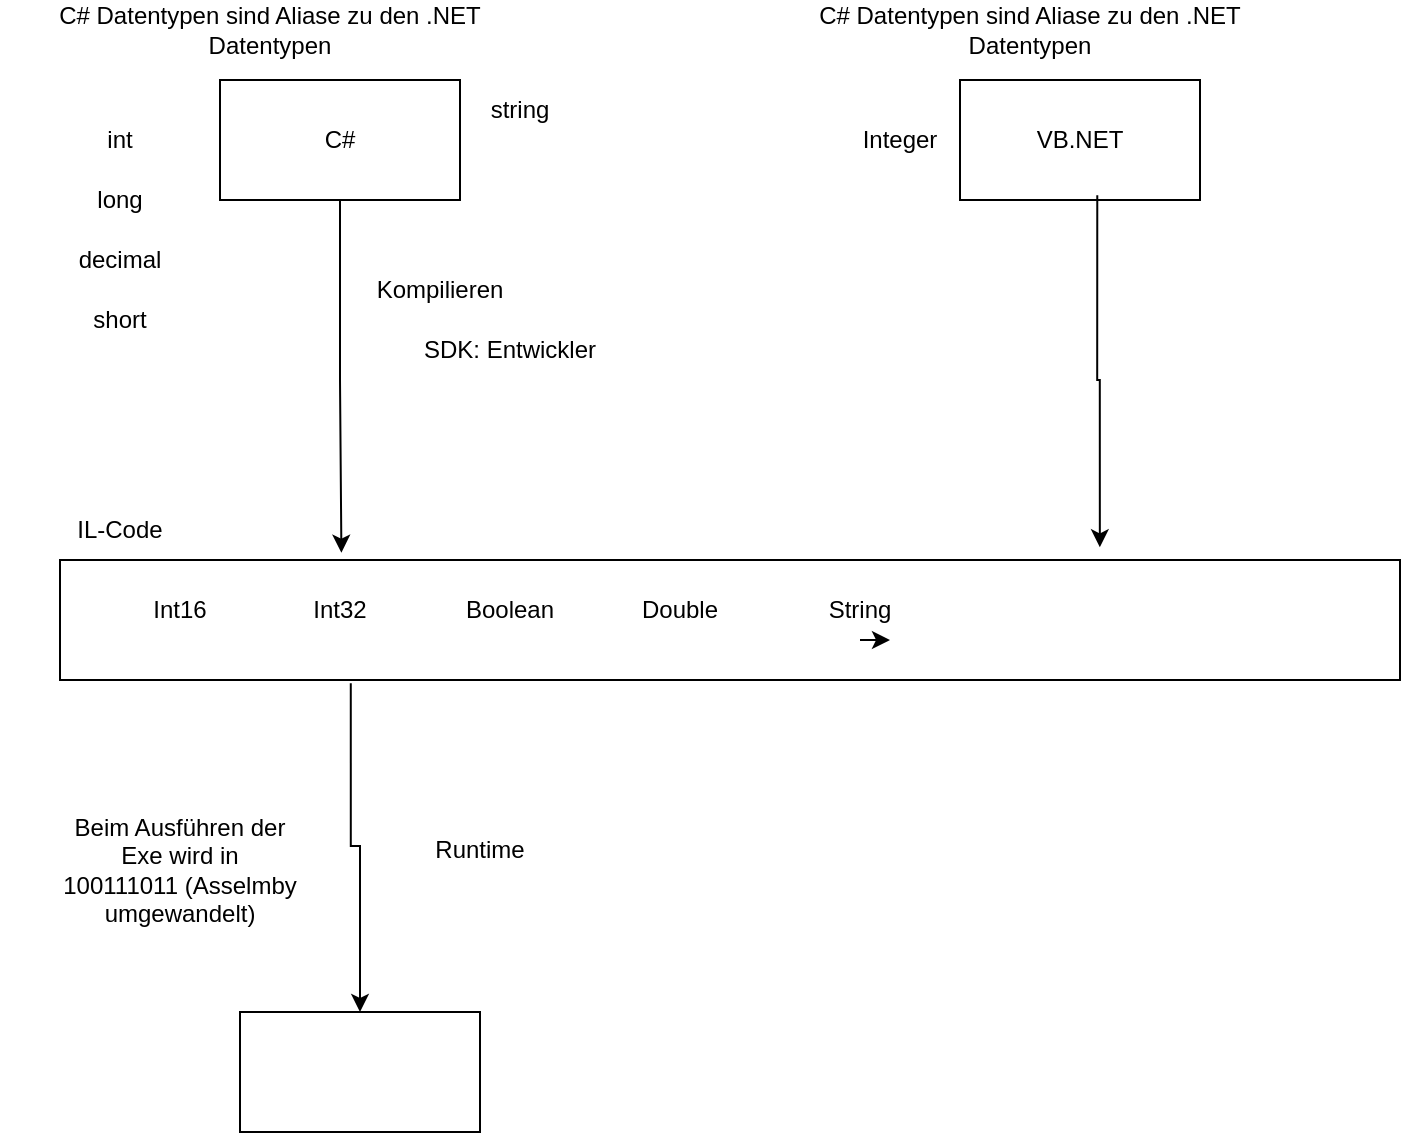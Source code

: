 <mxfile version="15.5.0" type="device"><diagram id="xsavXjZn6uSpNkHp7Q-F" name="Page-1"><mxGraphModel dx="1022" dy="1603" grid="1" gridSize="10" guides="1" tooltips="1" connect="1" arrows="1" fold="1" page="1" pageScale="1" pageWidth="827" pageHeight="1169" math="0" shadow="0"><root><mxCell id="0"/><mxCell id="1" parent="0"/><mxCell id="fg_ojeVIYqZ9RElyVr1y-1" value="C#" style="rounded=0;whiteSpace=wrap;html=1;" vertex="1" parent="1"><mxGeometry x="120" y="-1080" width="120" height="60" as="geometry"/></mxCell><mxCell id="fg_ojeVIYqZ9RElyVr1y-2" value="VB.NET" style="rounded=0;whiteSpace=wrap;html=1;" vertex="1" parent="1"><mxGeometry x="490" y="-1080" width="120" height="60" as="geometry"/></mxCell><mxCell id="fg_ojeVIYqZ9RElyVr1y-3" value="" style="rounded=0;whiteSpace=wrap;html=1;" vertex="1" parent="1"><mxGeometry x="40" y="-840" width="670" height="60" as="geometry"/></mxCell><mxCell id="fg_ojeVIYqZ9RElyVr1y-4" value="" style="endArrow=classic;html=1;rounded=0;edgeStyle=orthogonalEdgeStyle;exitX=0.5;exitY=1;exitDx=0;exitDy=0;entryX=0.21;entryY=-0.061;entryDx=0;entryDy=0;entryPerimeter=0;" edge="1" parent="1" source="fg_ojeVIYqZ9RElyVr1y-1" target="fg_ojeVIYqZ9RElyVr1y-3"><mxGeometry width="50" height="50" relative="1" as="geometry"><mxPoint x="410" y="-1000" as="sourcePoint"/><mxPoint x="460" y="-1050" as="targetPoint"/></mxGeometry></mxCell><mxCell id="fg_ojeVIYqZ9RElyVr1y-5" value="Kompilieren" style="text;html=1;strokeColor=none;fillColor=none;align=center;verticalAlign=middle;whiteSpace=wrap;rounded=0;" vertex="1" parent="1"><mxGeometry x="200" y="-990" width="60" height="30" as="geometry"/></mxCell><mxCell id="fg_ojeVIYqZ9RElyVr1y-6" value="IL-Code" style="text;html=1;strokeColor=none;fillColor=none;align=center;verticalAlign=middle;whiteSpace=wrap;rounded=0;" vertex="1" parent="1"><mxGeometry x="40" y="-870" width="60" height="30" as="geometry"/></mxCell><mxCell id="fg_ojeVIYqZ9RElyVr1y-7" value="Beim Ausführen der Exe wird in 100111011 (Asselmby umgewandelt)" style="text;html=1;strokeColor=none;fillColor=none;align=center;verticalAlign=middle;whiteSpace=wrap;rounded=0;" vertex="1" parent="1"><mxGeometry x="40" y="-700" width="120" height="30" as="geometry"/></mxCell><mxCell id="fg_ojeVIYqZ9RElyVr1y-9" value="" style="endArrow=classic;html=1;rounded=0;edgeStyle=orthogonalEdgeStyle;exitX=0.217;exitY=1.028;exitDx=0;exitDy=0;exitPerimeter=0;" edge="1" parent="1" source="fg_ojeVIYqZ9RElyVr1y-3" target="fg_ojeVIYqZ9RElyVr1y-10"><mxGeometry width="50" height="50" relative="1" as="geometry"><mxPoint x="410" y="-660" as="sourcePoint"/><mxPoint x="185" y="-630" as="targetPoint"/></mxGeometry></mxCell><mxCell id="fg_ojeVIYqZ9RElyVr1y-10" value="" style="rounded=0;whiteSpace=wrap;html=1;" vertex="1" parent="1"><mxGeometry x="130" y="-614" width="120" height="60" as="geometry"/></mxCell><mxCell id="fg_ojeVIYqZ9RElyVr1y-11" value="" style="endArrow=classic;html=1;rounded=0;edgeStyle=orthogonalEdgeStyle;entryX=0.776;entryY=-0.106;entryDx=0;entryDy=0;entryPerimeter=0;exitX=0.572;exitY=0.961;exitDx=0;exitDy=0;exitPerimeter=0;" edge="1" parent="1" source="fg_ojeVIYqZ9RElyVr1y-2" target="fg_ojeVIYqZ9RElyVr1y-3"><mxGeometry width="50" height="50" relative="1" as="geometry"><mxPoint x="410" y="-900" as="sourcePoint"/><mxPoint x="460" y="-950" as="targetPoint"/></mxGeometry></mxCell><mxCell id="fg_ojeVIYqZ9RElyVr1y-12" value="SDK: Entwickler" style="text;html=1;strokeColor=none;fillColor=none;align=center;verticalAlign=middle;whiteSpace=wrap;rounded=0;" vertex="1" parent="1"><mxGeometry x="200" y="-960" width="130" height="30" as="geometry"/></mxCell><mxCell id="fg_ojeVIYqZ9RElyVr1y-13" value="Runtime" style="text;html=1;strokeColor=none;fillColor=none;align=center;verticalAlign=middle;whiteSpace=wrap;rounded=0;" vertex="1" parent="1"><mxGeometry x="210" y="-710" width="80" height="30" as="geometry"/></mxCell><mxCell id="fg_ojeVIYqZ9RElyVr1y-14" value="Int16" style="text;html=1;strokeColor=none;fillColor=none;align=center;verticalAlign=middle;whiteSpace=wrap;rounded=0;" vertex="1" parent="1"><mxGeometry x="70" y="-830" width="60" height="30" as="geometry"/></mxCell><mxCell id="fg_ojeVIYqZ9RElyVr1y-15" value="Int32" style="text;html=1;strokeColor=none;fillColor=none;align=center;verticalAlign=middle;whiteSpace=wrap;rounded=0;" vertex="1" parent="1"><mxGeometry x="150" y="-830" width="60" height="30" as="geometry"/></mxCell><mxCell id="fg_ojeVIYqZ9RElyVr1y-18" value="Boolean" style="text;html=1;strokeColor=none;fillColor=none;align=center;verticalAlign=middle;whiteSpace=wrap;rounded=0;" vertex="1" parent="1"><mxGeometry x="235" y="-830" width="60" height="30" as="geometry"/></mxCell><mxCell id="fg_ojeVIYqZ9RElyVr1y-20" value="Double" style="text;html=1;strokeColor=none;fillColor=none;align=center;verticalAlign=middle;whiteSpace=wrap;rounded=0;" vertex="1" parent="1"><mxGeometry x="320" y="-830" width="60" height="30" as="geometry"/></mxCell><mxCell id="fg_ojeVIYqZ9RElyVr1y-21" value="int" style="text;html=1;strokeColor=none;fillColor=none;align=center;verticalAlign=middle;whiteSpace=wrap;rounded=0;" vertex="1" parent="1"><mxGeometry x="40" y="-1065" width="60" height="30" as="geometry"/></mxCell><mxCell id="fg_ojeVIYqZ9RElyVr1y-22" value="long" style="text;html=1;strokeColor=none;fillColor=none;align=center;verticalAlign=middle;whiteSpace=wrap;rounded=0;" vertex="1" parent="1"><mxGeometry x="40" y="-1035" width="60" height="30" as="geometry"/></mxCell><mxCell id="fg_ojeVIYqZ9RElyVr1y-23" value="decimal" style="text;html=1;strokeColor=none;fillColor=none;align=center;verticalAlign=middle;whiteSpace=wrap;rounded=0;" vertex="1" parent="1"><mxGeometry x="40" y="-1005" width="60" height="30" as="geometry"/></mxCell><mxCell id="fg_ojeVIYqZ9RElyVr1y-24" value="short" style="text;html=1;strokeColor=none;fillColor=none;align=center;verticalAlign=middle;whiteSpace=wrap;rounded=0;" vertex="1" parent="1"><mxGeometry x="40" y="-975" width="60" height="30" as="geometry"/></mxCell><mxCell id="fg_ojeVIYqZ9RElyVr1y-25" value="C# Datentypen sind Aliase zu den .NET Datentypen" style="text;html=1;strokeColor=none;fillColor=none;align=center;verticalAlign=middle;whiteSpace=wrap;rounded=0;" vertex="1" parent="1"><mxGeometry x="10" y="-1120" width="270" height="30" as="geometry"/></mxCell><mxCell id="fg_ojeVIYqZ9RElyVr1y-26" value="C# Datentypen sind Aliase zu den .NET Datentypen" style="text;html=1;strokeColor=none;fillColor=none;align=center;verticalAlign=middle;whiteSpace=wrap;rounded=0;" vertex="1" parent="1"><mxGeometry x="390" y="-1120" width="270" height="30" as="geometry"/></mxCell><mxCell id="fg_ojeVIYqZ9RElyVr1y-27" value="Integer" style="text;html=1;strokeColor=none;fillColor=none;align=center;verticalAlign=middle;whiteSpace=wrap;rounded=0;" vertex="1" parent="1"><mxGeometry x="430" y="-1065" width="60" height="30" as="geometry"/></mxCell><mxCell id="fg_ojeVIYqZ9RElyVr1y-28" value="String" style="text;html=1;strokeColor=none;fillColor=none;align=center;verticalAlign=middle;whiteSpace=wrap;rounded=0;" vertex="1" parent="1"><mxGeometry x="410" y="-830" width="60" height="30" as="geometry"/></mxCell><mxCell id="fg_ojeVIYqZ9RElyVr1y-29" style="edgeStyle=orthogonalEdgeStyle;rounded=0;orthogonalLoop=1;jettySize=auto;html=1;exitX=0.5;exitY=1;exitDx=0;exitDy=0;entryX=0.75;entryY=1;entryDx=0;entryDy=0;" edge="1" parent="1" source="fg_ojeVIYqZ9RElyVr1y-28" target="fg_ojeVIYqZ9RElyVr1y-28"><mxGeometry relative="1" as="geometry"/></mxCell><mxCell id="fg_ojeVIYqZ9RElyVr1y-30" value="string" style="text;html=1;strokeColor=none;fillColor=none;align=center;verticalAlign=middle;whiteSpace=wrap;rounded=0;" vertex="1" parent="1"><mxGeometry x="240" y="-1080" width="60" height="30" as="geometry"/></mxCell></root></mxGraphModel></diagram></mxfile>